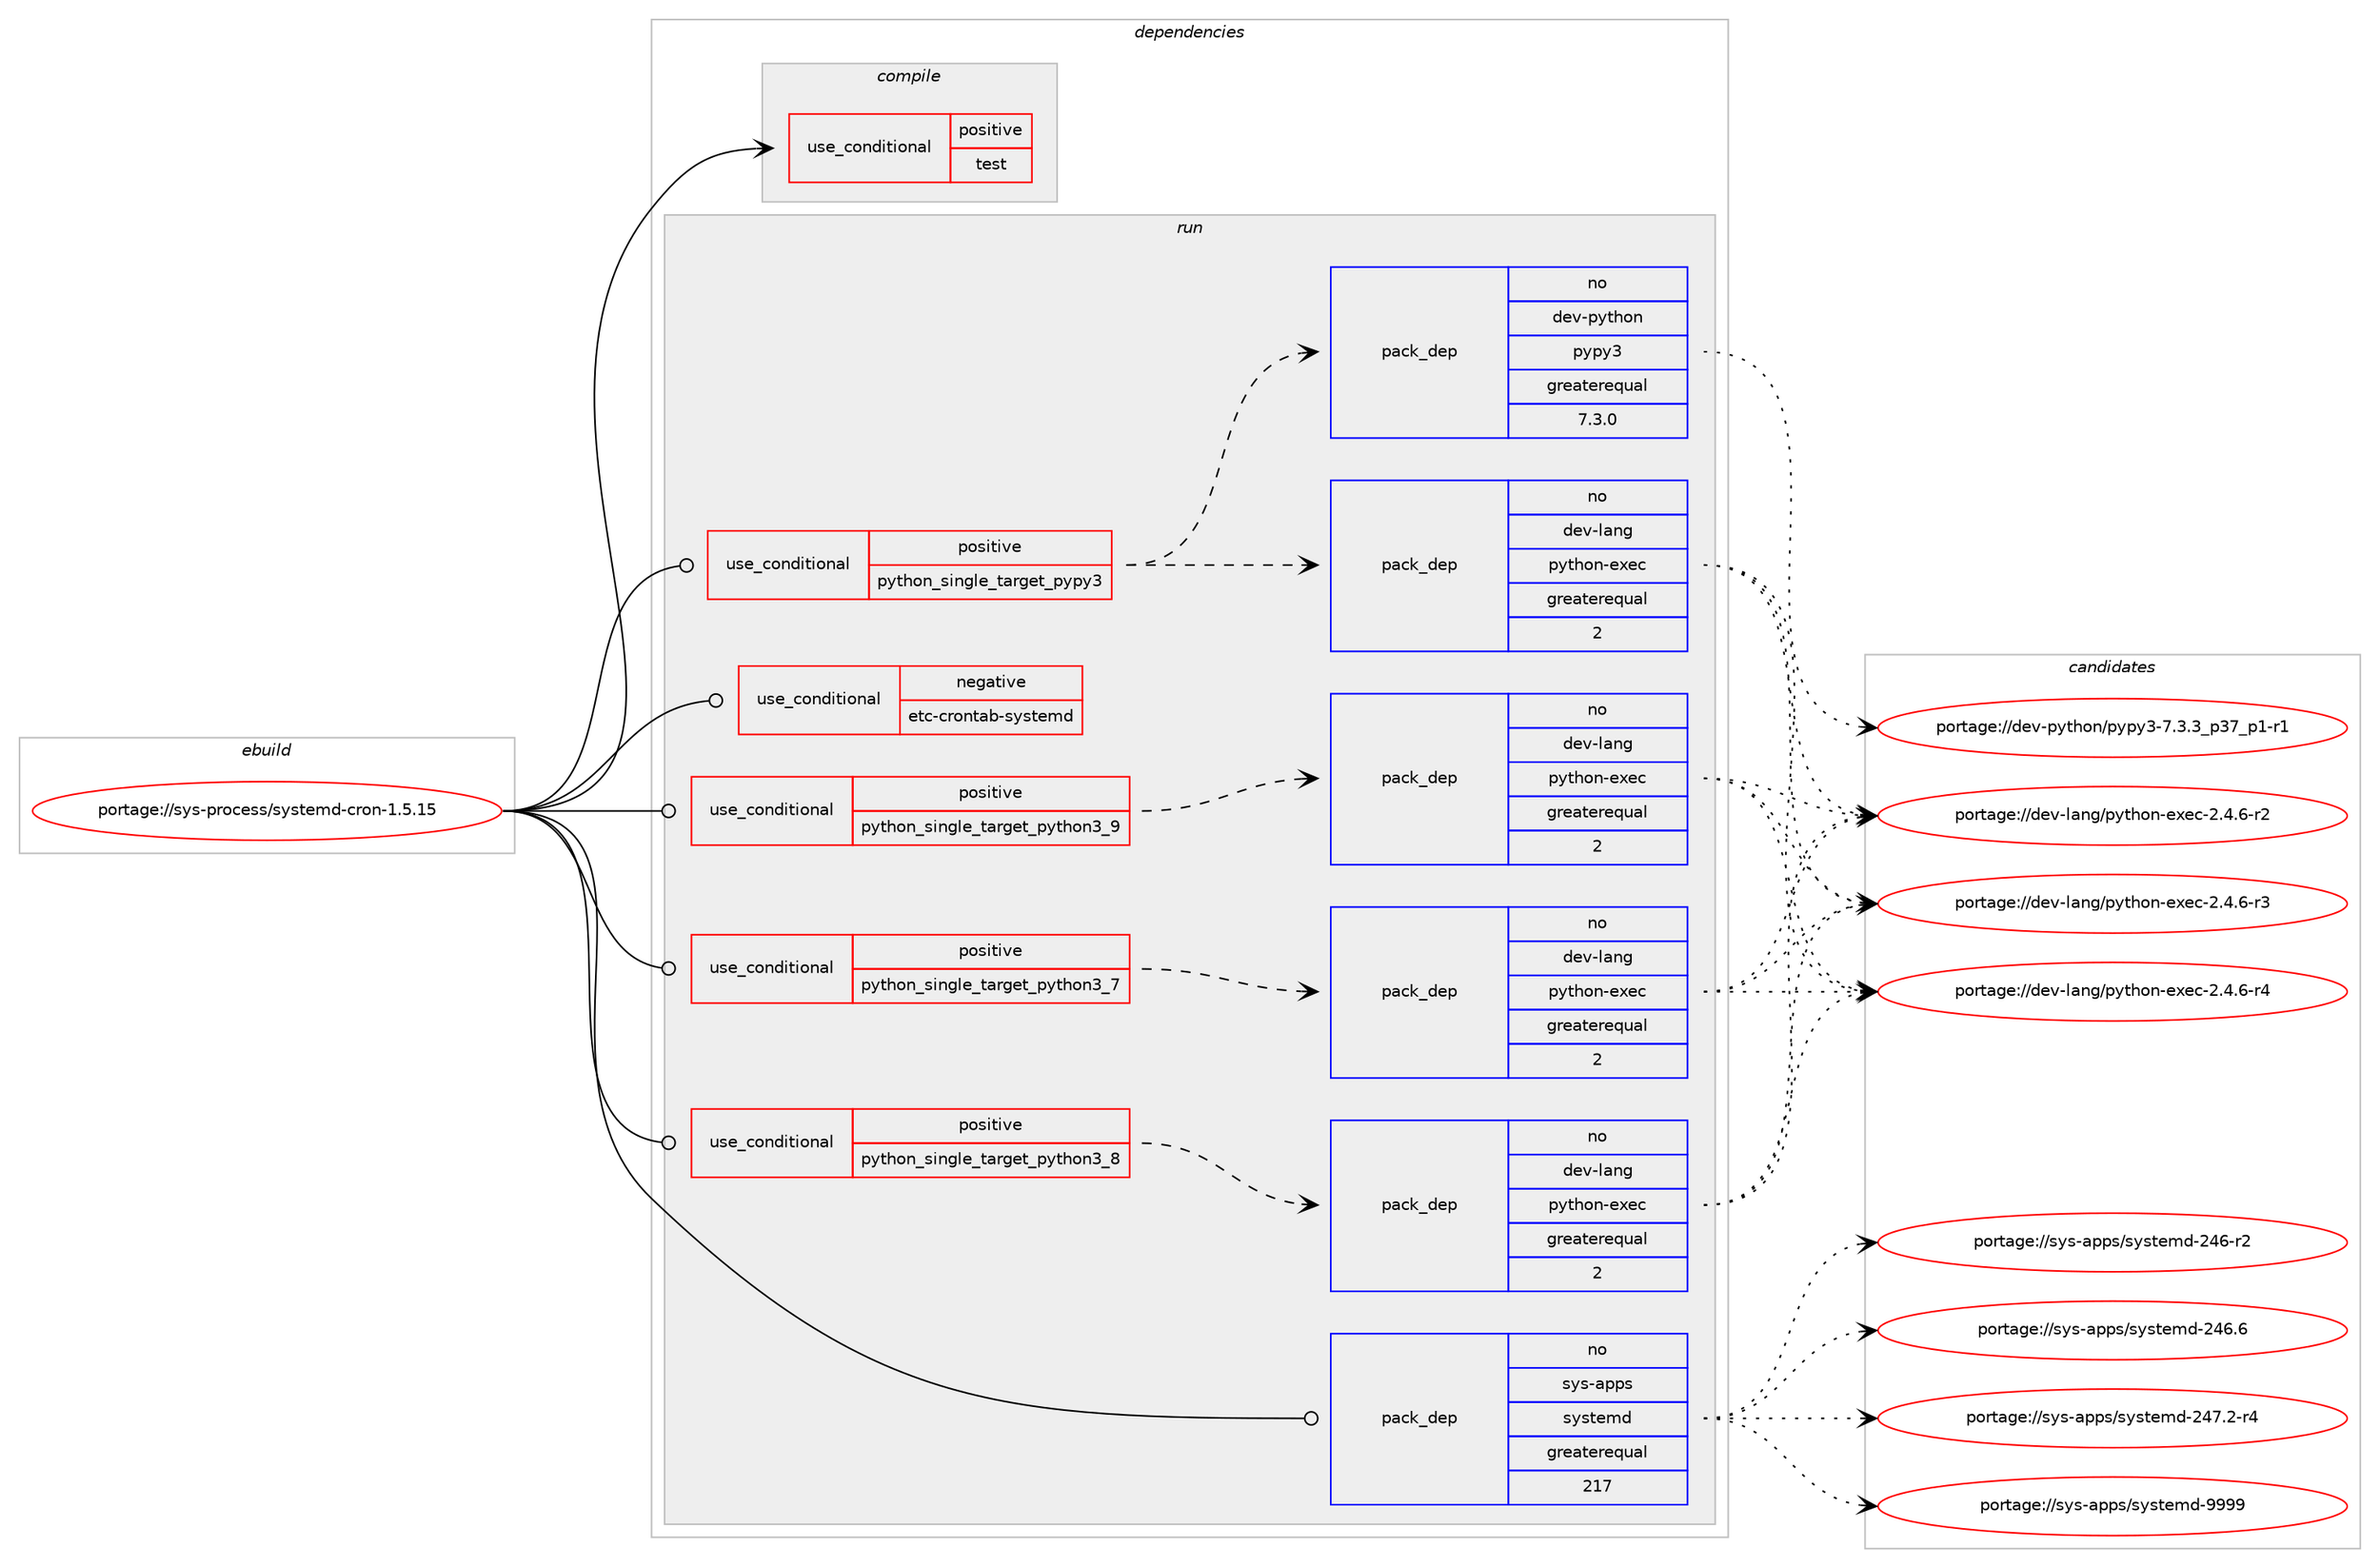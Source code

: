 digraph prolog {

# *************
# Graph options
# *************

newrank=true;
concentrate=true;
compound=true;
graph [rankdir=LR,fontname=Helvetica,fontsize=10,ranksep=1.5];#, ranksep=2.5, nodesep=0.2];
edge  [arrowhead=vee];
node  [fontname=Helvetica,fontsize=10];

# **********
# The ebuild
# **********

subgraph cluster_leftcol {
color=gray;
rank=same;
label=<<i>ebuild</i>>;
id [label="portage://sys-process/systemd-cron-1.5.15", color=red, width=4, href="../sys-process/systemd-cron-1.5.15.svg"];
}

# ****************
# The dependencies
# ****************

subgraph cluster_midcol {
color=gray;
label=<<i>dependencies</i>>;
subgraph cluster_compile {
fillcolor="#eeeeee";
style=filled;
label=<<i>compile</i>>;
subgraph cond2066 {
dependency3191 [label=<<TABLE BORDER="0" CELLBORDER="1" CELLSPACING="0" CELLPADDING="4"><TR><TD ROWSPAN="3" CELLPADDING="10">use_conditional</TD></TR><TR><TD>positive</TD></TR><TR><TD>test</TD></TR></TABLE>>, shape=none, color=red];
# *** BEGIN UNKNOWN DEPENDENCY TYPE (TODO) ***
# dependency3191 -> package_dependency(portage://sys-process/systemd-cron-1.5.15,install,no,sys-apps,man-db,none,[,,],[],[])
# *** END UNKNOWN DEPENDENCY TYPE (TODO) ***

# *** BEGIN UNKNOWN DEPENDENCY TYPE (TODO) ***
# dependency3191 -> package_dependency(portage://sys-process/systemd-cron-1.5.15,install,no,dev-python,pyflakes,none,[,,],[],[])
# *** END UNKNOWN DEPENDENCY TYPE (TODO) ***

}
id:e -> dependency3191:w [weight=20,style="solid",arrowhead="vee"];
# *** BEGIN UNKNOWN DEPENDENCY TYPE (TODO) ***
# id -> package_dependency(portage://sys-process/systemd-cron-1.5.15,install,no,sys-process,cronbase,none,[,,],[],[])
# *** END UNKNOWN DEPENDENCY TYPE (TODO) ***

}
subgraph cluster_compileandrun {
fillcolor="#eeeeee";
style=filled;
label=<<i>compile and run</i>>;
}
subgraph cluster_run {
fillcolor="#eeeeee";
style=filled;
label=<<i>run</i>>;
subgraph cond2067 {
dependency3192 [label=<<TABLE BORDER="0" CELLBORDER="1" CELLSPACING="0" CELLPADDING="4"><TR><TD ROWSPAN="3" CELLPADDING="10">use_conditional</TD></TR><TR><TD>negative</TD></TR><TR><TD>etc-crontab-systemd</TD></TR></TABLE>>, shape=none, color=red];
# *** BEGIN UNKNOWN DEPENDENCY TYPE (TODO) ***
# dependency3192 -> package_dependency(portage://sys-process/systemd-cron-1.5.15,run,weak,sys-process,dcron,none,[,,],[],[])
# *** END UNKNOWN DEPENDENCY TYPE (TODO) ***

}
id:e -> dependency3192:w [weight=20,style="solid",arrowhead="odot"];
subgraph cond2068 {
dependency3193 [label=<<TABLE BORDER="0" CELLBORDER="1" CELLSPACING="0" CELLPADDING="4"><TR><TD ROWSPAN="3" CELLPADDING="10">use_conditional</TD></TR><TR><TD>positive</TD></TR><TR><TD>python_single_target_pypy3</TD></TR></TABLE>>, shape=none, color=red];
subgraph pack1067 {
dependency3194 [label=<<TABLE BORDER="0" CELLBORDER="1" CELLSPACING="0" CELLPADDING="4" WIDTH="220"><TR><TD ROWSPAN="6" CELLPADDING="30">pack_dep</TD></TR><TR><TD WIDTH="110">no</TD></TR><TR><TD>dev-python</TD></TR><TR><TD>pypy3</TD></TR><TR><TD>greaterequal</TD></TR><TR><TD>7.3.0</TD></TR></TABLE>>, shape=none, color=blue];
}
dependency3193:e -> dependency3194:w [weight=20,style="dashed",arrowhead="vee"];
subgraph pack1068 {
dependency3195 [label=<<TABLE BORDER="0" CELLBORDER="1" CELLSPACING="0" CELLPADDING="4" WIDTH="220"><TR><TD ROWSPAN="6" CELLPADDING="30">pack_dep</TD></TR><TR><TD WIDTH="110">no</TD></TR><TR><TD>dev-lang</TD></TR><TR><TD>python-exec</TD></TR><TR><TD>greaterequal</TD></TR><TR><TD>2</TD></TR></TABLE>>, shape=none, color=blue];
}
dependency3193:e -> dependency3195:w [weight=20,style="dashed",arrowhead="vee"];
}
id:e -> dependency3193:w [weight=20,style="solid",arrowhead="odot"];
subgraph cond2069 {
dependency3196 [label=<<TABLE BORDER="0" CELLBORDER="1" CELLSPACING="0" CELLPADDING="4"><TR><TD ROWSPAN="3" CELLPADDING="10">use_conditional</TD></TR><TR><TD>positive</TD></TR><TR><TD>python_single_target_python3_7</TD></TR></TABLE>>, shape=none, color=red];
# *** BEGIN UNKNOWN DEPENDENCY TYPE (TODO) ***
# dependency3196 -> package_dependency(portage://sys-process/systemd-cron-1.5.15,run,no,dev-lang,python,none,[,,],[slot(3.7)],[])
# *** END UNKNOWN DEPENDENCY TYPE (TODO) ***

subgraph pack1069 {
dependency3197 [label=<<TABLE BORDER="0" CELLBORDER="1" CELLSPACING="0" CELLPADDING="4" WIDTH="220"><TR><TD ROWSPAN="6" CELLPADDING="30">pack_dep</TD></TR><TR><TD WIDTH="110">no</TD></TR><TR><TD>dev-lang</TD></TR><TR><TD>python-exec</TD></TR><TR><TD>greaterequal</TD></TR><TR><TD>2</TD></TR></TABLE>>, shape=none, color=blue];
}
dependency3196:e -> dependency3197:w [weight=20,style="dashed",arrowhead="vee"];
}
id:e -> dependency3196:w [weight=20,style="solid",arrowhead="odot"];
subgraph cond2070 {
dependency3198 [label=<<TABLE BORDER="0" CELLBORDER="1" CELLSPACING="0" CELLPADDING="4"><TR><TD ROWSPAN="3" CELLPADDING="10">use_conditional</TD></TR><TR><TD>positive</TD></TR><TR><TD>python_single_target_python3_8</TD></TR></TABLE>>, shape=none, color=red];
# *** BEGIN UNKNOWN DEPENDENCY TYPE (TODO) ***
# dependency3198 -> package_dependency(portage://sys-process/systemd-cron-1.5.15,run,no,dev-lang,python,none,[,,],[slot(3.8)],[])
# *** END UNKNOWN DEPENDENCY TYPE (TODO) ***

subgraph pack1070 {
dependency3199 [label=<<TABLE BORDER="0" CELLBORDER="1" CELLSPACING="0" CELLPADDING="4" WIDTH="220"><TR><TD ROWSPAN="6" CELLPADDING="30">pack_dep</TD></TR><TR><TD WIDTH="110">no</TD></TR><TR><TD>dev-lang</TD></TR><TR><TD>python-exec</TD></TR><TR><TD>greaterequal</TD></TR><TR><TD>2</TD></TR></TABLE>>, shape=none, color=blue];
}
dependency3198:e -> dependency3199:w [weight=20,style="dashed",arrowhead="vee"];
}
id:e -> dependency3198:w [weight=20,style="solid",arrowhead="odot"];
subgraph cond2071 {
dependency3200 [label=<<TABLE BORDER="0" CELLBORDER="1" CELLSPACING="0" CELLPADDING="4"><TR><TD ROWSPAN="3" CELLPADDING="10">use_conditional</TD></TR><TR><TD>positive</TD></TR><TR><TD>python_single_target_python3_9</TD></TR></TABLE>>, shape=none, color=red];
# *** BEGIN UNKNOWN DEPENDENCY TYPE (TODO) ***
# dependency3200 -> package_dependency(portage://sys-process/systemd-cron-1.5.15,run,no,dev-lang,python,none,[,,],[slot(3.9)],[])
# *** END UNKNOWN DEPENDENCY TYPE (TODO) ***

subgraph pack1071 {
dependency3201 [label=<<TABLE BORDER="0" CELLBORDER="1" CELLSPACING="0" CELLPADDING="4" WIDTH="220"><TR><TD ROWSPAN="6" CELLPADDING="30">pack_dep</TD></TR><TR><TD WIDTH="110">no</TD></TR><TR><TD>dev-lang</TD></TR><TR><TD>python-exec</TD></TR><TR><TD>greaterequal</TD></TR><TR><TD>2</TD></TR></TABLE>>, shape=none, color=blue];
}
dependency3200:e -> dependency3201:w [weight=20,style="dashed",arrowhead="vee"];
}
id:e -> dependency3200:w [weight=20,style="solid",arrowhead="odot"];
# *** BEGIN UNKNOWN DEPENDENCY TYPE (TODO) ***
# id -> package_dependency(portage://sys-process/systemd-cron-1.5.15,run,no,sys-apps,debianutils,none,[,,],[],[])
# *** END UNKNOWN DEPENDENCY TYPE (TODO) ***

subgraph pack1072 {
dependency3202 [label=<<TABLE BORDER="0" CELLBORDER="1" CELLSPACING="0" CELLPADDING="4" WIDTH="220"><TR><TD ROWSPAN="6" CELLPADDING="30">pack_dep</TD></TR><TR><TD WIDTH="110">no</TD></TR><TR><TD>sys-apps</TD></TR><TR><TD>systemd</TD></TR><TR><TD>greaterequal</TD></TR><TR><TD>217</TD></TR></TABLE>>, shape=none, color=blue];
}
id:e -> dependency3202:w [weight=20,style="solid",arrowhead="odot"];
# *** BEGIN UNKNOWN DEPENDENCY TYPE (TODO) ***
# id -> package_dependency(portage://sys-process/systemd-cron-1.5.15,run,no,sys-process,cronbase,none,[,,],[],[])
# *** END UNKNOWN DEPENDENCY TYPE (TODO) ***

# *** BEGIN UNKNOWN DEPENDENCY TYPE (TODO) ***
# id -> package_dependency(portage://sys-process/systemd-cron-1.5.15,run,weak,sys-process,cronie,none,[,,],[],[use(enable(anacron),none)])
# *** END UNKNOWN DEPENDENCY TYPE (TODO) ***

}
}

# **************
# The candidates
# **************

subgraph cluster_choices {
rank=same;
color=gray;
label=<<i>candidates</i>>;

subgraph choice1067 {
color=black;
nodesep=1;
choice10010111845112121116104111110471121211121215145554651465195112515595112494511449 [label="portage://dev-python/pypy3-7.3.3_p37_p1-r1", color=red, width=4,href="../dev-python/pypy3-7.3.3_p37_p1-r1.svg"];
dependency3194:e -> choice10010111845112121116104111110471121211121215145554651465195112515595112494511449:w [style=dotted,weight="100"];
}
subgraph choice1068 {
color=black;
nodesep=1;
choice10010111845108971101034711212111610411111045101120101994550465246544511450 [label="portage://dev-lang/python-exec-2.4.6-r2", color=red, width=4,href="../dev-lang/python-exec-2.4.6-r2.svg"];
choice10010111845108971101034711212111610411111045101120101994550465246544511451 [label="portage://dev-lang/python-exec-2.4.6-r3", color=red, width=4,href="../dev-lang/python-exec-2.4.6-r3.svg"];
choice10010111845108971101034711212111610411111045101120101994550465246544511452 [label="portage://dev-lang/python-exec-2.4.6-r4", color=red, width=4,href="../dev-lang/python-exec-2.4.6-r4.svg"];
dependency3195:e -> choice10010111845108971101034711212111610411111045101120101994550465246544511450:w [style=dotted,weight="100"];
dependency3195:e -> choice10010111845108971101034711212111610411111045101120101994550465246544511451:w [style=dotted,weight="100"];
dependency3195:e -> choice10010111845108971101034711212111610411111045101120101994550465246544511452:w [style=dotted,weight="100"];
}
subgraph choice1069 {
color=black;
nodesep=1;
choice10010111845108971101034711212111610411111045101120101994550465246544511450 [label="portage://dev-lang/python-exec-2.4.6-r2", color=red, width=4,href="../dev-lang/python-exec-2.4.6-r2.svg"];
choice10010111845108971101034711212111610411111045101120101994550465246544511451 [label="portage://dev-lang/python-exec-2.4.6-r3", color=red, width=4,href="../dev-lang/python-exec-2.4.6-r3.svg"];
choice10010111845108971101034711212111610411111045101120101994550465246544511452 [label="portage://dev-lang/python-exec-2.4.6-r4", color=red, width=4,href="../dev-lang/python-exec-2.4.6-r4.svg"];
dependency3197:e -> choice10010111845108971101034711212111610411111045101120101994550465246544511450:w [style=dotted,weight="100"];
dependency3197:e -> choice10010111845108971101034711212111610411111045101120101994550465246544511451:w [style=dotted,weight="100"];
dependency3197:e -> choice10010111845108971101034711212111610411111045101120101994550465246544511452:w [style=dotted,weight="100"];
}
subgraph choice1070 {
color=black;
nodesep=1;
choice10010111845108971101034711212111610411111045101120101994550465246544511450 [label="portage://dev-lang/python-exec-2.4.6-r2", color=red, width=4,href="../dev-lang/python-exec-2.4.6-r2.svg"];
choice10010111845108971101034711212111610411111045101120101994550465246544511451 [label="portage://dev-lang/python-exec-2.4.6-r3", color=red, width=4,href="../dev-lang/python-exec-2.4.6-r3.svg"];
choice10010111845108971101034711212111610411111045101120101994550465246544511452 [label="portage://dev-lang/python-exec-2.4.6-r4", color=red, width=4,href="../dev-lang/python-exec-2.4.6-r4.svg"];
dependency3199:e -> choice10010111845108971101034711212111610411111045101120101994550465246544511450:w [style=dotted,weight="100"];
dependency3199:e -> choice10010111845108971101034711212111610411111045101120101994550465246544511451:w [style=dotted,weight="100"];
dependency3199:e -> choice10010111845108971101034711212111610411111045101120101994550465246544511452:w [style=dotted,weight="100"];
}
subgraph choice1071 {
color=black;
nodesep=1;
choice10010111845108971101034711212111610411111045101120101994550465246544511450 [label="portage://dev-lang/python-exec-2.4.6-r2", color=red, width=4,href="../dev-lang/python-exec-2.4.6-r2.svg"];
choice10010111845108971101034711212111610411111045101120101994550465246544511451 [label="portage://dev-lang/python-exec-2.4.6-r3", color=red, width=4,href="../dev-lang/python-exec-2.4.6-r3.svg"];
choice10010111845108971101034711212111610411111045101120101994550465246544511452 [label="portage://dev-lang/python-exec-2.4.6-r4", color=red, width=4,href="../dev-lang/python-exec-2.4.6-r4.svg"];
dependency3201:e -> choice10010111845108971101034711212111610411111045101120101994550465246544511450:w [style=dotted,weight="100"];
dependency3201:e -> choice10010111845108971101034711212111610411111045101120101994550465246544511451:w [style=dotted,weight="100"];
dependency3201:e -> choice10010111845108971101034711212111610411111045101120101994550465246544511452:w [style=dotted,weight="100"];
}
subgraph choice1072 {
color=black;
nodesep=1;
choice115121115459711211211547115121115116101109100455052544511450 [label="portage://sys-apps/systemd-246-r2", color=red, width=4,href="../sys-apps/systemd-246-r2.svg"];
choice115121115459711211211547115121115116101109100455052544654 [label="portage://sys-apps/systemd-246.6", color=red, width=4,href="../sys-apps/systemd-246.6.svg"];
choice1151211154597112112115471151211151161011091004550525546504511452 [label="portage://sys-apps/systemd-247.2-r4", color=red, width=4,href="../sys-apps/systemd-247.2-r4.svg"];
choice1151211154597112112115471151211151161011091004557575757 [label="portage://sys-apps/systemd-9999", color=red, width=4,href="../sys-apps/systemd-9999.svg"];
dependency3202:e -> choice115121115459711211211547115121115116101109100455052544511450:w [style=dotted,weight="100"];
dependency3202:e -> choice115121115459711211211547115121115116101109100455052544654:w [style=dotted,weight="100"];
dependency3202:e -> choice1151211154597112112115471151211151161011091004550525546504511452:w [style=dotted,weight="100"];
dependency3202:e -> choice1151211154597112112115471151211151161011091004557575757:w [style=dotted,weight="100"];
}
}

}
